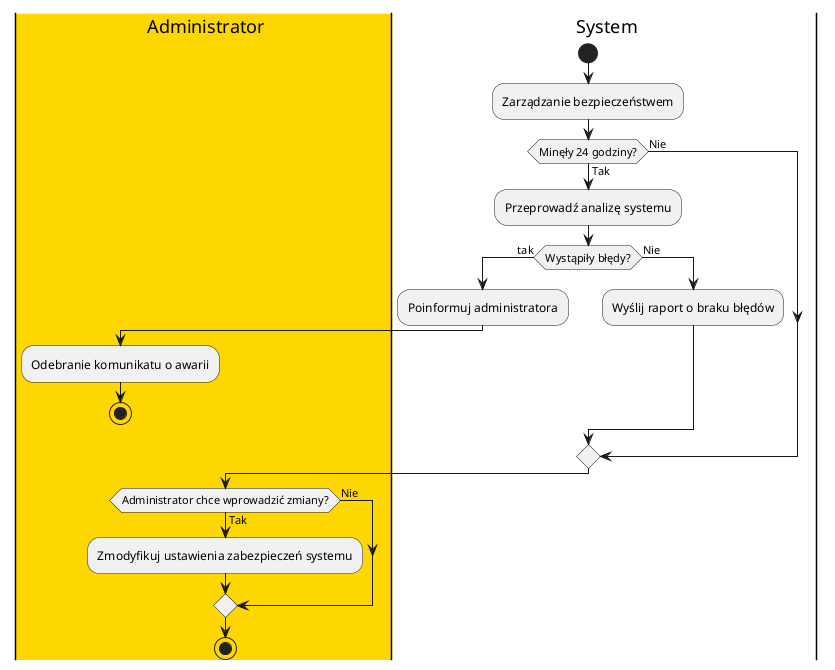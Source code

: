 @startuml

|#gold|a| Administrator
|s| System
start
:Zarządzanie bezpieczeństwem;

if (Minęły 24 godziny?) then (Tak)
  :Przeprowadź analizę systemu;
  if (Wystąpiły błędy?) then (tak)
  :Poinformuj administratora;
  |a| 
  :Odebranie komunikatu o awarii;
  stop
  else (Nie) 
  |s|
  :Wyślij raport o braku błędów;
  endif
else (Nie)
endif
|a|
if (Administrator chce wprowadzić zmiany?) then (Tak)
  :Zmodyfikuj ustawienia zabezpieczeń systemu;
else (Nie)
endif




stop
@enduml